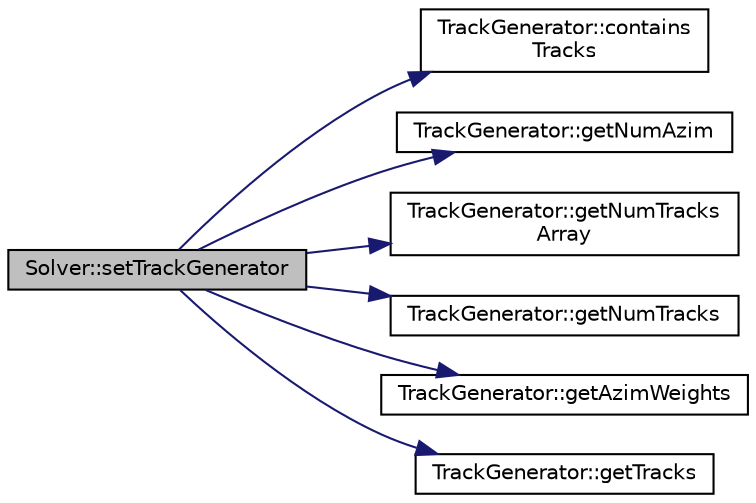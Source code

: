 digraph "Solver::setTrackGenerator"
{
  edge [fontname="Helvetica",fontsize="10",labelfontname="Helvetica",labelfontsize="10"];
  node [fontname="Helvetica",fontsize="10",shape=record];
  rankdir="LR";
  Node1 [label="Solver::setTrackGenerator",height=0.2,width=0.4,color="black", fillcolor="grey75", style="filled" fontcolor="black"];
  Node1 -> Node2 [color="midnightblue",fontsize="10",style="solid",fontname="Helvetica"];
  Node2 [label="TrackGenerator::contains\lTracks",height=0.2,width=0.4,color="black", fillcolor="white", style="filled",URL="$classTrackGenerator.html#a5ec836ced3479a5aae51132809a3d7b4",tooltip="Returns whether or not the TrackGenerator contains Track that are for its current number of azimuthal..."];
  Node1 -> Node3 [color="midnightblue",fontsize="10",style="solid",fontname="Helvetica"];
  Node3 [label="TrackGenerator::getNumAzim",height=0.2,width=0.4,color="black", fillcolor="white", style="filled",URL="$classTrackGenerator.html#a9c9661635df90ab658b17517548e7cc2",tooltip="Return the number of azimuthal angles in ."];
  Node1 -> Node4 [color="midnightblue",fontsize="10",style="solid",fontname="Helvetica"];
  Node4 [label="TrackGenerator::getNumTracks\lArray",height=0.2,width=0.4,color="black", fillcolor="white", style="filled",URL="$classTrackGenerator.html#a20e00c47aa96fbee5c2eef16e8aa006c",tooltip="Return an array of the number of Tracks for each azimuthal angle."];
  Node1 -> Node5 [color="midnightblue",fontsize="10",style="solid",fontname="Helvetica"];
  Node5 [label="TrackGenerator::getNumTracks",height=0.2,width=0.4,color="black", fillcolor="white", style="filled",URL="$classTrackGenerator.html#a078d71a343d4c245c38195491b2d024c",tooltip="Return the total number of Tracks across the Geometry."];
  Node1 -> Node6 [color="midnightblue",fontsize="10",style="solid",fontname="Helvetica"];
  Node6 [label="TrackGenerator::getAzimWeights",height=0.2,width=0.4,color="black", fillcolor="white", style="filled",URL="$classTrackGenerator.html#a31deadd969cddf7eba85a442729f697a",tooltip="Return a pointer to the array of azimuthal angle quadrature weights."];
  Node1 -> Node7 [color="midnightblue",fontsize="10",style="solid",fontname="Helvetica"];
  Node7 [label="TrackGenerator::getTracks",height=0.2,width=0.4,color="black", fillcolor="white", style="filled",URL="$classTrackGenerator.html#a293c6a25a694bfcb8187cfd679fa3639",tooltip="Returns a 2D jagged array of the Tracks."];
}
